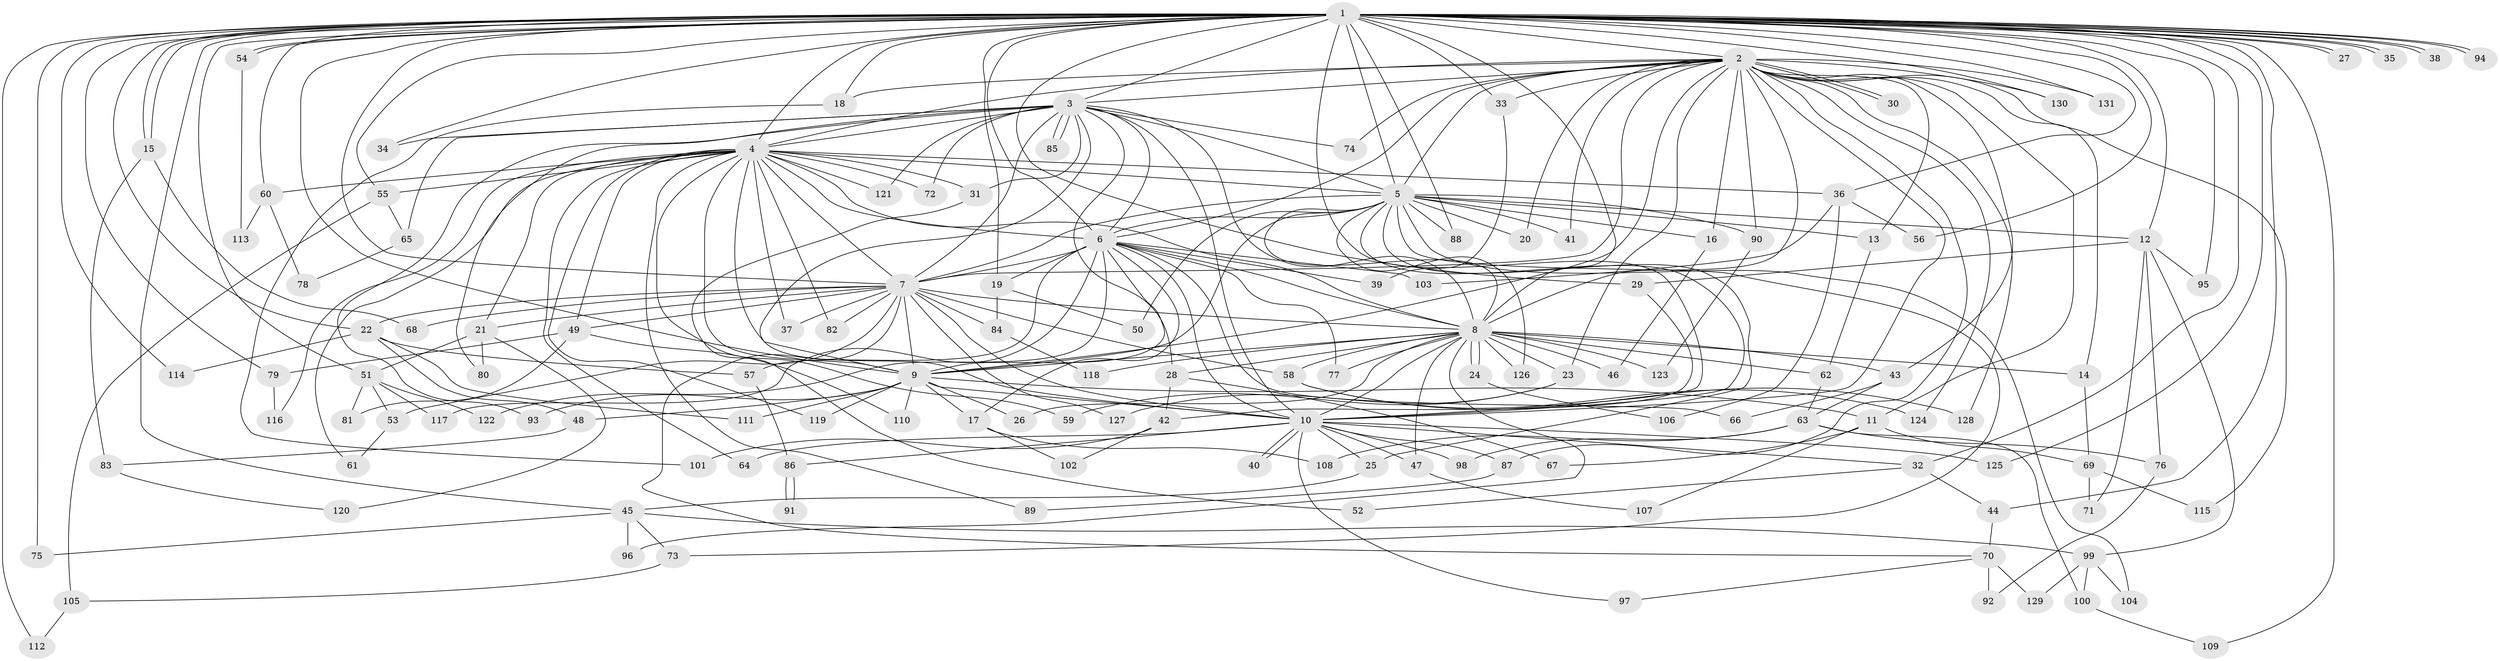 // Generated by graph-tools (version 1.1) at 2025/11/02/27/25 16:11:08]
// undirected, 131 vertices, 287 edges
graph export_dot {
graph [start="1"]
  node [color=gray90,style=filled];
  1;
  2;
  3;
  4;
  5;
  6;
  7;
  8;
  9;
  10;
  11;
  12;
  13;
  14;
  15;
  16;
  17;
  18;
  19;
  20;
  21;
  22;
  23;
  24;
  25;
  26;
  27;
  28;
  29;
  30;
  31;
  32;
  33;
  34;
  35;
  36;
  37;
  38;
  39;
  40;
  41;
  42;
  43;
  44;
  45;
  46;
  47;
  48;
  49;
  50;
  51;
  52;
  53;
  54;
  55;
  56;
  57;
  58;
  59;
  60;
  61;
  62;
  63;
  64;
  65;
  66;
  67;
  68;
  69;
  70;
  71;
  72;
  73;
  74;
  75;
  76;
  77;
  78;
  79;
  80;
  81;
  82;
  83;
  84;
  85;
  86;
  87;
  88;
  89;
  90;
  91;
  92;
  93;
  94;
  95;
  96;
  97;
  98;
  99;
  100;
  101;
  102;
  103;
  104;
  105;
  106;
  107;
  108;
  109;
  110;
  111;
  112;
  113;
  114;
  115;
  116;
  117;
  118;
  119;
  120;
  121;
  122;
  123;
  124;
  125;
  126;
  127;
  128;
  129;
  130;
  131;
  1 -- 2;
  1 -- 3;
  1 -- 4;
  1 -- 5;
  1 -- 6;
  1 -- 7;
  1 -- 8;
  1 -- 9;
  1 -- 10;
  1 -- 12;
  1 -- 15;
  1 -- 15;
  1 -- 18;
  1 -- 19;
  1 -- 22;
  1 -- 27;
  1 -- 27;
  1 -- 29;
  1 -- 32;
  1 -- 33;
  1 -- 34;
  1 -- 35;
  1 -- 35;
  1 -- 36;
  1 -- 38;
  1 -- 38;
  1 -- 44;
  1 -- 45;
  1 -- 51;
  1 -- 54;
  1 -- 54;
  1 -- 55;
  1 -- 56;
  1 -- 60;
  1 -- 75;
  1 -- 79;
  1 -- 88;
  1 -- 94;
  1 -- 94;
  1 -- 95;
  1 -- 109;
  1 -- 112;
  1 -- 114;
  1 -- 125;
  1 -- 130;
  1 -- 131;
  2 -- 3;
  2 -- 4;
  2 -- 5;
  2 -- 6;
  2 -- 7;
  2 -- 8;
  2 -- 9;
  2 -- 10;
  2 -- 11;
  2 -- 13;
  2 -- 14;
  2 -- 16;
  2 -- 18;
  2 -- 20;
  2 -- 23;
  2 -- 30;
  2 -- 30;
  2 -- 33;
  2 -- 41;
  2 -- 43;
  2 -- 74;
  2 -- 87;
  2 -- 90;
  2 -- 115;
  2 -- 124;
  2 -- 128;
  2 -- 130;
  2 -- 131;
  3 -- 4;
  3 -- 5;
  3 -- 6;
  3 -- 7;
  3 -- 8;
  3 -- 9;
  3 -- 10;
  3 -- 28;
  3 -- 31;
  3 -- 34;
  3 -- 65;
  3 -- 72;
  3 -- 74;
  3 -- 80;
  3 -- 85;
  3 -- 85;
  3 -- 93;
  3 -- 121;
  4 -- 5;
  4 -- 6;
  4 -- 7;
  4 -- 8;
  4 -- 9;
  4 -- 10;
  4 -- 21;
  4 -- 31;
  4 -- 36;
  4 -- 37;
  4 -- 49;
  4 -- 55;
  4 -- 59;
  4 -- 60;
  4 -- 61;
  4 -- 64;
  4 -- 72;
  4 -- 82;
  4 -- 89;
  4 -- 116;
  4 -- 119;
  4 -- 121;
  5 -- 6;
  5 -- 7;
  5 -- 8;
  5 -- 9;
  5 -- 10;
  5 -- 12;
  5 -- 13;
  5 -- 16;
  5 -- 20;
  5 -- 25;
  5 -- 41;
  5 -- 50;
  5 -- 73;
  5 -- 88;
  5 -- 90;
  5 -- 104;
  5 -- 126;
  6 -- 7;
  6 -- 8;
  6 -- 9;
  6 -- 10;
  6 -- 17;
  6 -- 19;
  6 -- 39;
  6 -- 57;
  6 -- 66;
  6 -- 77;
  6 -- 103;
  6 -- 117;
  6 -- 122;
  7 -- 8;
  7 -- 9;
  7 -- 10;
  7 -- 21;
  7 -- 22;
  7 -- 37;
  7 -- 49;
  7 -- 53;
  7 -- 58;
  7 -- 68;
  7 -- 70;
  7 -- 82;
  7 -- 84;
  7 -- 127;
  8 -- 9;
  8 -- 10;
  8 -- 14;
  8 -- 23;
  8 -- 24;
  8 -- 24;
  8 -- 26;
  8 -- 28;
  8 -- 43;
  8 -- 46;
  8 -- 47;
  8 -- 58;
  8 -- 62;
  8 -- 77;
  8 -- 96;
  8 -- 118;
  8 -- 123;
  8 -- 126;
  9 -- 10;
  9 -- 11;
  9 -- 17;
  9 -- 26;
  9 -- 48;
  9 -- 93;
  9 -- 110;
  9 -- 111;
  9 -- 119;
  10 -- 25;
  10 -- 32;
  10 -- 40;
  10 -- 40;
  10 -- 47;
  10 -- 64;
  10 -- 86;
  10 -- 87;
  10 -- 97;
  10 -- 98;
  10 -- 125;
  11 -- 67;
  11 -- 69;
  11 -- 107;
  12 -- 29;
  12 -- 71;
  12 -- 76;
  12 -- 95;
  12 -- 99;
  13 -- 62;
  14 -- 69;
  15 -- 68;
  15 -- 83;
  16 -- 46;
  17 -- 102;
  17 -- 108;
  18 -- 101;
  19 -- 50;
  19 -- 84;
  21 -- 51;
  21 -- 80;
  21 -- 120;
  22 -- 48;
  22 -- 57;
  22 -- 111;
  22 -- 114;
  23 -- 59;
  23 -- 127;
  24 -- 106;
  25 -- 45;
  28 -- 42;
  28 -- 67;
  29 -- 42;
  31 -- 52;
  32 -- 44;
  32 -- 52;
  33 -- 39;
  36 -- 56;
  36 -- 103;
  36 -- 106;
  42 -- 101;
  42 -- 102;
  43 -- 63;
  43 -- 66;
  44 -- 70;
  45 -- 73;
  45 -- 75;
  45 -- 96;
  45 -- 99;
  47 -- 107;
  48 -- 83;
  49 -- 79;
  49 -- 81;
  49 -- 110;
  51 -- 53;
  51 -- 81;
  51 -- 117;
  51 -- 122;
  53 -- 61;
  54 -- 113;
  55 -- 65;
  55 -- 105;
  57 -- 86;
  58 -- 124;
  58 -- 128;
  60 -- 78;
  60 -- 113;
  62 -- 63;
  63 -- 76;
  63 -- 98;
  63 -- 100;
  63 -- 108;
  65 -- 78;
  69 -- 71;
  69 -- 115;
  70 -- 92;
  70 -- 97;
  70 -- 129;
  73 -- 105;
  76 -- 92;
  79 -- 116;
  83 -- 120;
  84 -- 118;
  86 -- 91;
  86 -- 91;
  87 -- 89;
  90 -- 123;
  99 -- 100;
  99 -- 104;
  99 -- 129;
  100 -- 109;
  105 -- 112;
}
